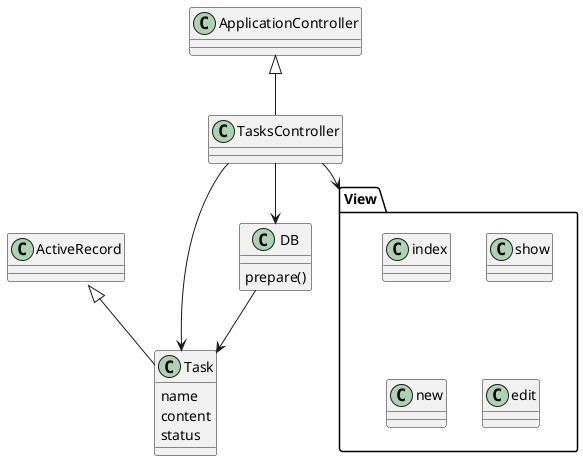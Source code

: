 @startuml

ApplicationController <|-- TasksController
ActiveRecord::Base <|-- Task
TasksController --> DB
TasksController -r-> Task
DB --> Task
TasksController --> View

class TasksController {
}

class DB {
prepare()
}

class Task {
name
content
status
}

package View {
class index
class show
class new
class edit
}

@enduml